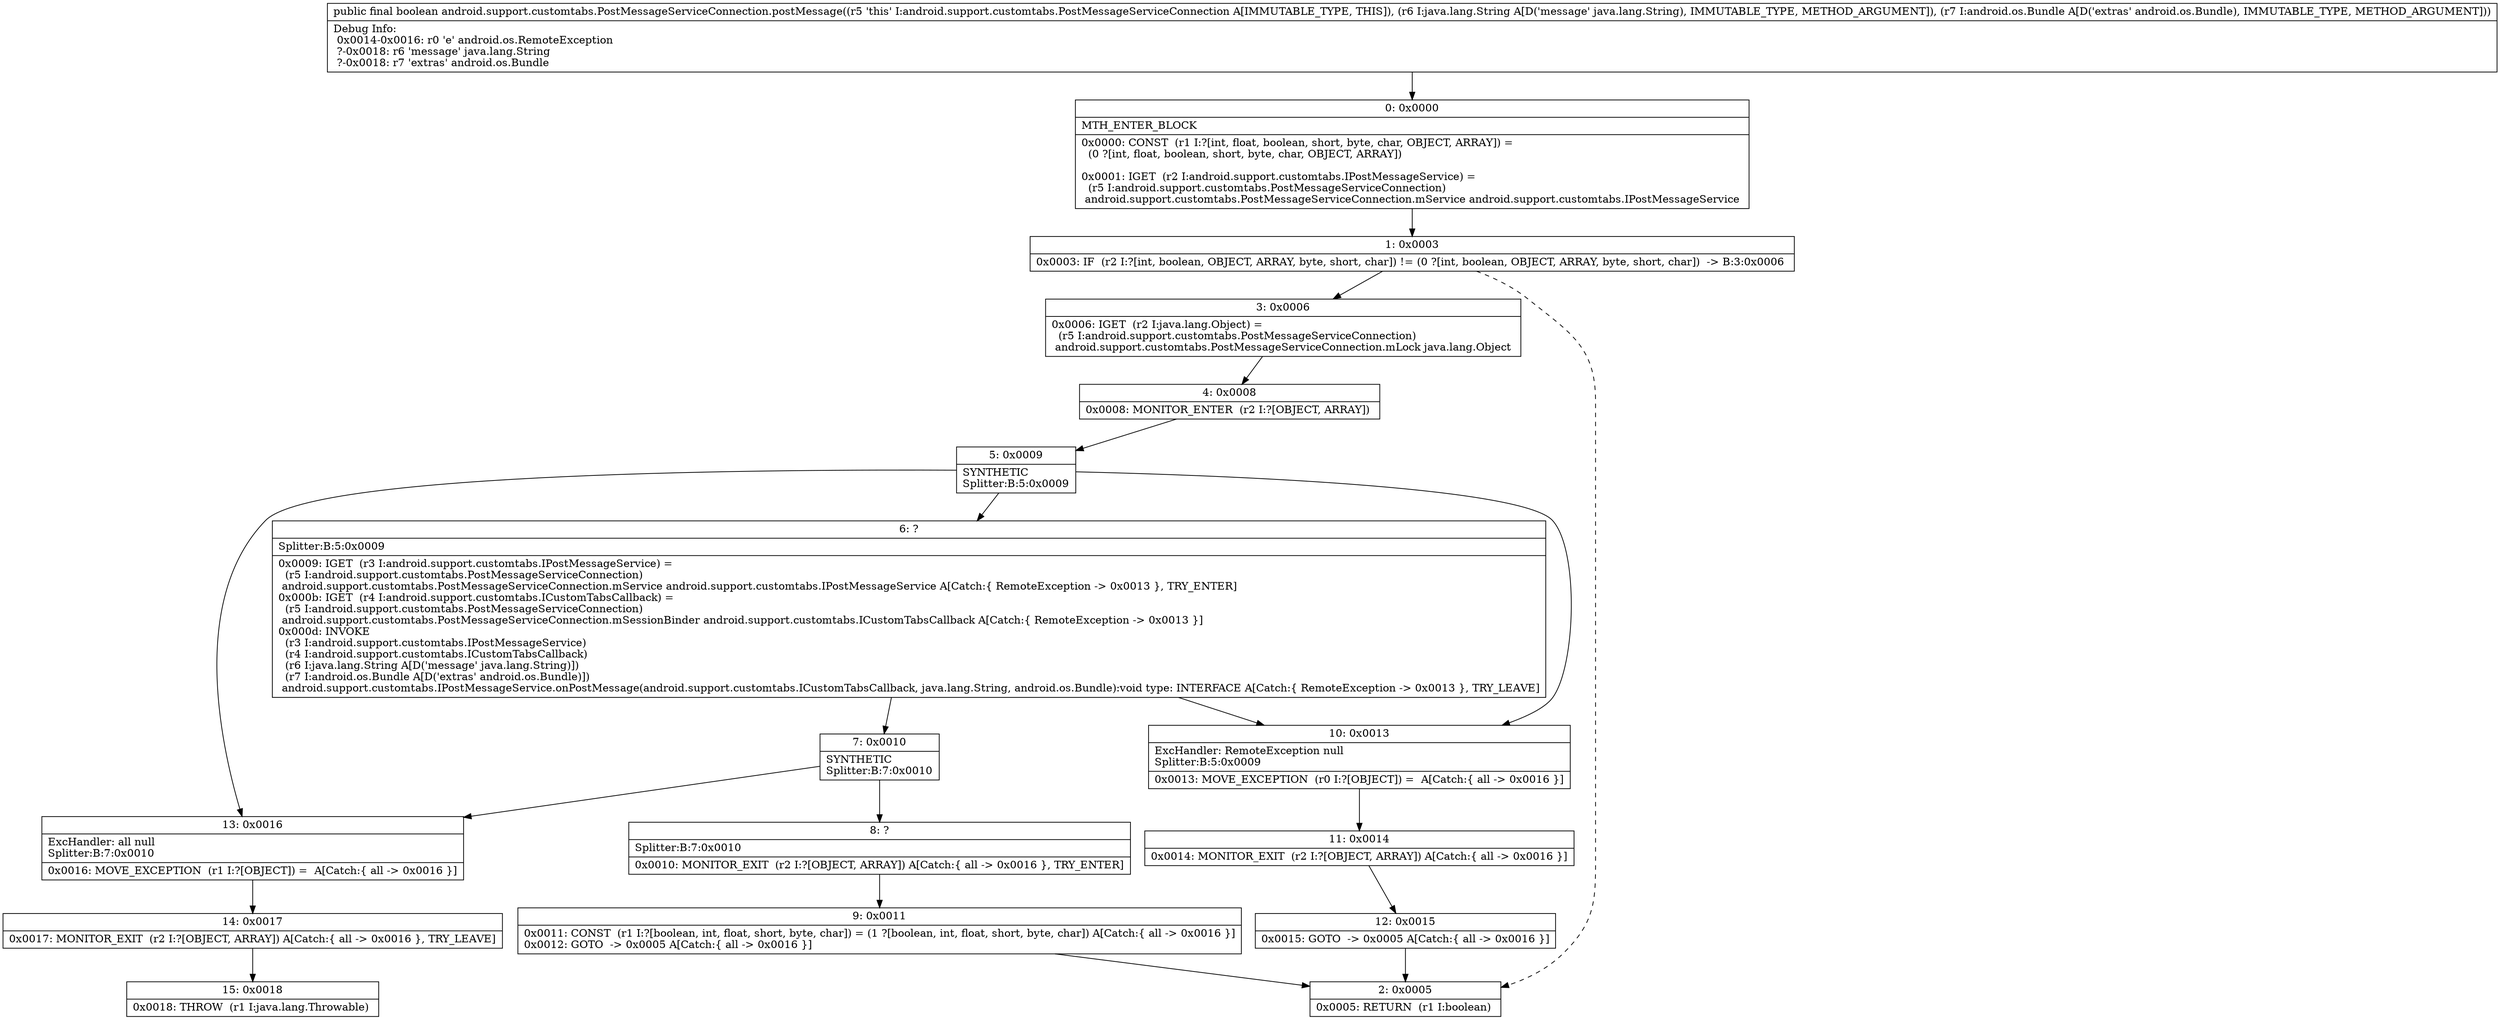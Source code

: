 digraph "CFG forandroid.support.customtabs.PostMessageServiceConnection.postMessage(Ljava\/lang\/String;Landroid\/os\/Bundle;)Z" {
Node_0 [shape=record,label="{0\:\ 0x0000|MTH_ENTER_BLOCK\l|0x0000: CONST  (r1 I:?[int, float, boolean, short, byte, char, OBJECT, ARRAY]) = \l  (0 ?[int, float, boolean, short, byte, char, OBJECT, ARRAY])\l \l0x0001: IGET  (r2 I:android.support.customtabs.IPostMessageService) = \l  (r5 I:android.support.customtabs.PostMessageServiceConnection)\l android.support.customtabs.PostMessageServiceConnection.mService android.support.customtabs.IPostMessageService \l}"];
Node_1 [shape=record,label="{1\:\ 0x0003|0x0003: IF  (r2 I:?[int, boolean, OBJECT, ARRAY, byte, short, char]) != (0 ?[int, boolean, OBJECT, ARRAY, byte, short, char])  \-\> B:3:0x0006 \l}"];
Node_2 [shape=record,label="{2\:\ 0x0005|0x0005: RETURN  (r1 I:boolean) \l}"];
Node_3 [shape=record,label="{3\:\ 0x0006|0x0006: IGET  (r2 I:java.lang.Object) = \l  (r5 I:android.support.customtabs.PostMessageServiceConnection)\l android.support.customtabs.PostMessageServiceConnection.mLock java.lang.Object \l}"];
Node_4 [shape=record,label="{4\:\ 0x0008|0x0008: MONITOR_ENTER  (r2 I:?[OBJECT, ARRAY]) \l}"];
Node_5 [shape=record,label="{5\:\ 0x0009|SYNTHETIC\lSplitter:B:5:0x0009\l}"];
Node_6 [shape=record,label="{6\:\ ?|Splitter:B:5:0x0009\l|0x0009: IGET  (r3 I:android.support.customtabs.IPostMessageService) = \l  (r5 I:android.support.customtabs.PostMessageServiceConnection)\l android.support.customtabs.PostMessageServiceConnection.mService android.support.customtabs.IPostMessageService A[Catch:\{ RemoteException \-\> 0x0013 \}, TRY_ENTER]\l0x000b: IGET  (r4 I:android.support.customtabs.ICustomTabsCallback) = \l  (r5 I:android.support.customtabs.PostMessageServiceConnection)\l android.support.customtabs.PostMessageServiceConnection.mSessionBinder android.support.customtabs.ICustomTabsCallback A[Catch:\{ RemoteException \-\> 0x0013 \}]\l0x000d: INVOKE  \l  (r3 I:android.support.customtabs.IPostMessageService)\l  (r4 I:android.support.customtabs.ICustomTabsCallback)\l  (r6 I:java.lang.String A[D('message' java.lang.String)])\l  (r7 I:android.os.Bundle A[D('extras' android.os.Bundle)])\l android.support.customtabs.IPostMessageService.onPostMessage(android.support.customtabs.ICustomTabsCallback, java.lang.String, android.os.Bundle):void type: INTERFACE A[Catch:\{ RemoteException \-\> 0x0013 \}, TRY_LEAVE]\l}"];
Node_7 [shape=record,label="{7\:\ 0x0010|SYNTHETIC\lSplitter:B:7:0x0010\l}"];
Node_8 [shape=record,label="{8\:\ ?|Splitter:B:7:0x0010\l|0x0010: MONITOR_EXIT  (r2 I:?[OBJECT, ARRAY]) A[Catch:\{ all \-\> 0x0016 \}, TRY_ENTER]\l}"];
Node_9 [shape=record,label="{9\:\ 0x0011|0x0011: CONST  (r1 I:?[boolean, int, float, short, byte, char]) = (1 ?[boolean, int, float, short, byte, char]) A[Catch:\{ all \-\> 0x0016 \}]\l0x0012: GOTO  \-\> 0x0005 A[Catch:\{ all \-\> 0x0016 \}]\l}"];
Node_10 [shape=record,label="{10\:\ 0x0013|ExcHandler: RemoteException null\lSplitter:B:5:0x0009\l|0x0013: MOVE_EXCEPTION  (r0 I:?[OBJECT]) =  A[Catch:\{ all \-\> 0x0016 \}]\l}"];
Node_11 [shape=record,label="{11\:\ 0x0014|0x0014: MONITOR_EXIT  (r2 I:?[OBJECT, ARRAY]) A[Catch:\{ all \-\> 0x0016 \}]\l}"];
Node_12 [shape=record,label="{12\:\ 0x0015|0x0015: GOTO  \-\> 0x0005 A[Catch:\{ all \-\> 0x0016 \}]\l}"];
Node_13 [shape=record,label="{13\:\ 0x0016|ExcHandler: all null\lSplitter:B:7:0x0010\l|0x0016: MOVE_EXCEPTION  (r1 I:?[OBJECT]) =  A[Catch:\{ all \-\> 0x0016 \}]\l}"];
Node_14 [shape=record,label="{14\:\ 0x0017|0x0017: MONITOR_EXIT  (r2 I:?[OBJECT, ARRAY]) A[Catch:\{ all \-\> 0x0016 \}, TRY_LEAVE]\l}"];
Node_15 [shape=record,label="{15\:\ 0x0018|0x0018: THROW  (r1 I:java.lang.Throwable) \l}"];
MethodNode[shape=record,label="{public final boolean android.support.customtabs.PostMessageServiceConnection.postMessage((r5 'this' I:android.support.customtabs.PostMessageServiceConnection A[IMMUTABLE_TYPE, THIS]), (r6 I:java.lang.String A[D('message' java.lang.String), IMMUTABLE_TYPE, METHOD_ARGUMENT]), (r7 I:android.os.Bundle A[D('extras' android.os.Bundle), IMMUTABLE_TYPE, METHOD_ARGUMENT]))  | Debug Info:\l  0x0014\-0x0016: r0 'e' android.os.RemoteException\l  ?\-0x0018: r6 'message' java.lang.String\l  ?\-0x0018: r7 'extras' android.os.Bundle\l}"];
MethodNode -> Node_0;
Node_0 -> Node_1;
Node_1 -> Node_2[style=dashed];
Node_1 -> Node_3;
Node_3 -> Node_4;
Node_4 -> Node_5;
Node_5 -> Node_6;
Node_5 -> Node_10;
Node_5 -> Node_13;
Node_6 -> Node_7;
Node_6 -> Node_10;
Node_7 -> Node_8;
Node_7 -> Node_13;
Node_8 -> Node_9;
Node_9 -> Node_2;
Node_10 -> Node_11;
Node_11 -> Node_12;
Node_12 -> Node_2;
Node_13 -> Node_14;
Node_14 -> Node_15;
}

